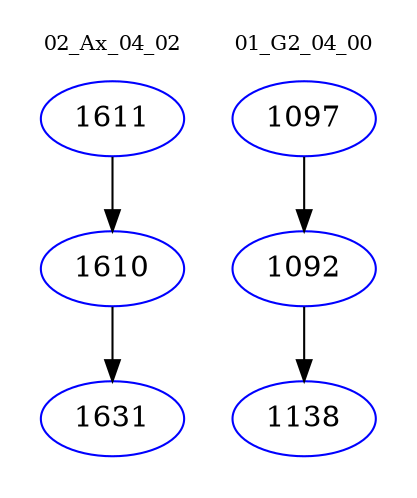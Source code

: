 digraph{
subgraph cluster_0 {
color = white
label = "02_Ax_04_02";
fontsize=10;
T0_1611 [label="1611", color="blue"]
T0_1611 -> T0_1610 [color="black"]
T0_1610 [label="1610", color="blue"]
T0_1610 -> T0_1631 [color="black"]
T0_1631 [label="1631", color="blue"]
}
subgraph cluster_1 {
color = white
label = "01_G2_04_00";
fontsize=10;
T1_1097 [label="1097", color="blue"]
T1_1097 -> T1_1092 [color="black"]
T1_1092 [label="1092", color="blue"]
T1_1092 -> T1_1138 [color="black"]
T1_1138 [label="1138", color="blue"]
}
}
